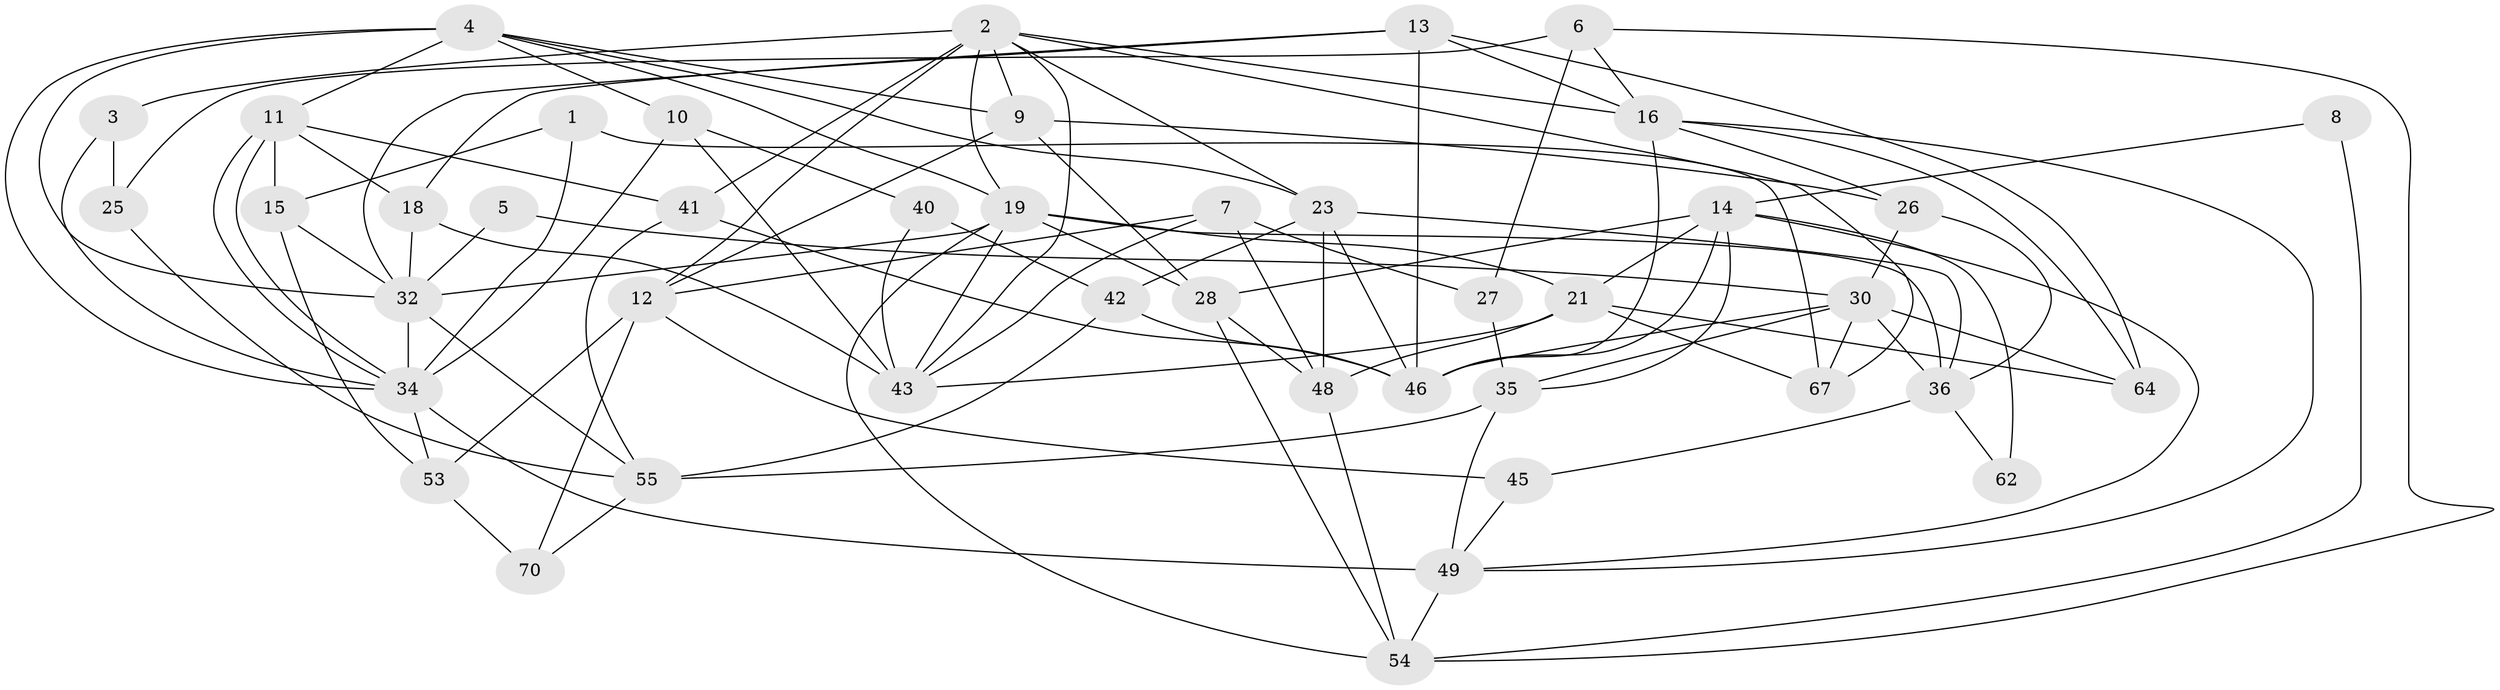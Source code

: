 // original degree distribution, {4: 0.28169014084507044, 7: 0.04225352112676056, 3: 0.18309859154929578, 5: 0.2535211267605634, 2: 0.16901408450704225, 6: 0.07042253521126761}
// Generated by graph-tools (version 1.1) at 2025/11/02/27/25 16:11:22]
// undirected, 44 vertices, 110 edges
graph export_dot {
graph [start="1"]
  node [color=gray90,style=filled];
  1;
  2 [super="+24"];
  3;
  4 [super="+57"];
  5;
  6 [super="+31"];
  7;
  8;
  9 [super="+22"];
  10 [super="+37"];
  11 [super="+63"];
  12 [super="+17"];
  13 [super="+44"];
  14 [super="+20"];
  15 [super="+29"];
  16 [super="+59"];
  18;
  19 [super="+47"];
  21 [super="+38"];
  23 [super="+33"];
  25;
  26 [super="+68"];
  27;
  28 [super="+60"];
  30 [super="+52"];
  32 [super="+69"];
  34 [super="+56"];
  35;
  36 [super="+39"];
  40;
  41;
  42 [super="+51"];
  43 [super="+71"];
  45;
  46 [super="+58"];
  48 [super="+50"];
  49 [super="+65"];
  53;
  54 [super="+61"];
  55 [super="+66"];
  62;
  64;
  67;
  70;
  1 -- 15;
  1 -- 34 [weight=2];
  1 -- 67;
  2 -- 16;
  2 -- 41 [weight=2];
  2 -- 3;
  2 -- 67;
  2 -- 43;
  2 -- 23;
  2 -- 9;
  2 -- 12;
  2 -- 19;
  3 -- 25;
  3 -- 34;
  4 -- 19;
  4 -- 32;
  4 -- 23;
  4 -- 11 [weight=2];
  4 -- 34;
  4 -- 10;
  4 -- 9;
  5 -- 32;
  5 -- 30;
  6 -- 25;
  6 -- 54;
  6 -- 16;
  6 -- 27;
  7 -- 12;
  7 -- 27;
  7 -- 48;
  7 -- 43;
  8 -- 54;
  8 -- 14;
  9 -- 12;
  9 -- 26;
  9 -- 28;
  10 -- 43;
  10 -- 40;
  10 -- 34;
  11 -- 34;
  11 -- 34;
  11 -- 18;
  11 -- 41;
  11 -- 15;
  12 -- 70;
  12 -- 53;
  12 -- 45;
  13 -- 32;
  13 -- 64;
  13 -- 18;
  13 -- 46;
  13 -- 16;
  14 -- 35;
  14 -- 28;
  14 -- 49;
  14 -- 21;
  14 -- 46;
  14 -- 62;
  15 -- 53;
  15 -- 32;
  16 -- 46;
  16 -- 64;
  16 -- 49;
  16 -- 26;
  18 -- 43;
  18 -- 32;
  19 -- 21;
  19 -- 36;
  19 -- 32;
  19 -- 54;
  19 -- 43;
  19 -- 28;
  21 -- 67;
  21 -- 64;
  21 -- 48;
  21 -- 43;
  23 -- 36;
  23 -- 48;
  23 -- 42;
  23 -- 46;
  25 -- 55;
  26 -- 36;
  26 -- 30;
  27 -- 35;
  28 -- 54;
  28 -- 48;
  30 -- 64;
  30 -- 46;
  30 -- 35;
  30 -- 67;
  30 -- 36;
  32 -- 34;
  32 -- 55;
  34 -- 49 [weight=2];
  34 -- 53;
  35 -- 49;
  35 -- 55;
  36 -- 45;
  36 -- 62;
  40 -- 43;
  40 -- 42;
  41 -- 55;
  41 -- 46;
  42 -- 46;
  42 -- 55;
  45 -- 49;
  48 -- 54;
  49 -- 54;
  53 -- 70;
  55 -- 70;
}

